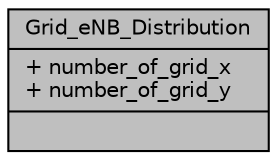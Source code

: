 digraph "Grid_eNB_Distribution"
{
 // LATEX_PDF_SIZE
  edge [fontname="Helvetica",fontsize="10",labelfontname="Helvetica",labelfontsize="10"];
  node [fontname="Helvetica",fontsize="10",shape=record];
  Node1 [label="{Grid_eNB_Distribution\n|+ number_of_grid_x\l+ number_of_grid_y\l|}",height=0.2,width=0.4,color="black", fillcolor="grey75", style="filled", fontcolor="black",tooltip=" "];
}
